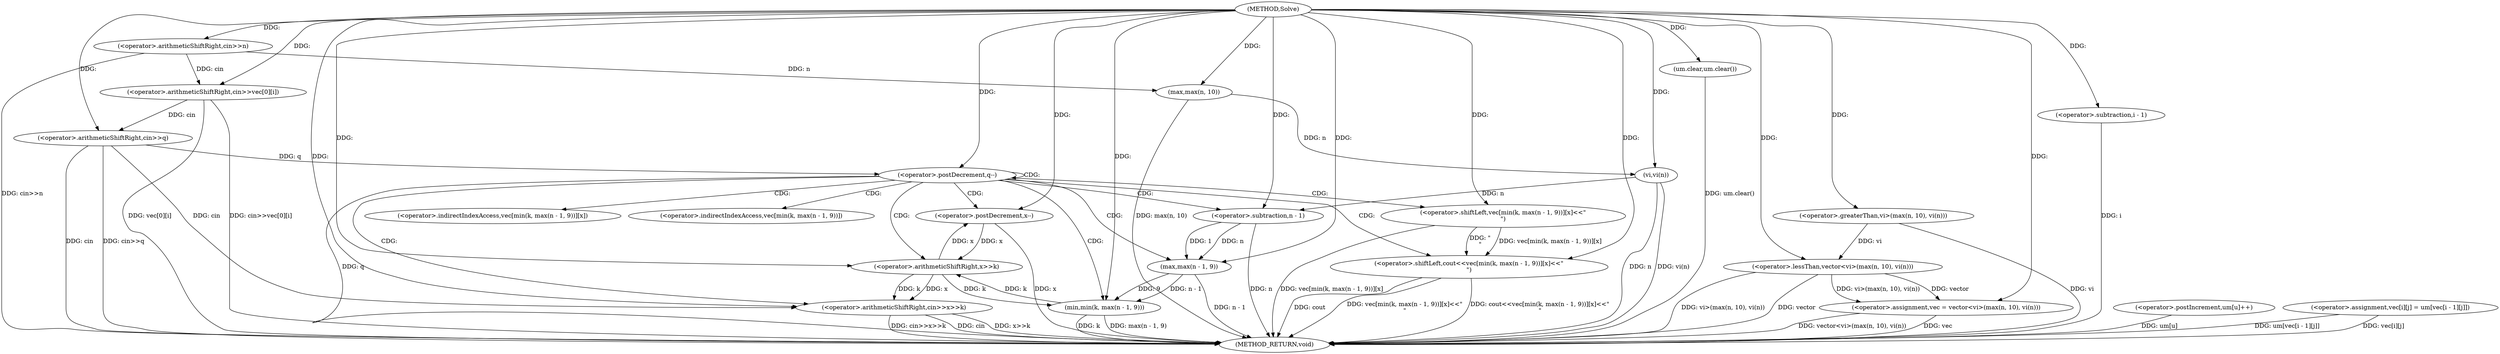 digraph "Solve" {  
"1000109" [label = "(METHOD,Solve)" ]
"1000186" [label = "(METHOD_RETURN,void)" ]
"1000111" [label = "(<operator>.arithmeticShiftRight,cin>>n)" ]
"1000114" [label = "(<operator>.assignment,vec = vector<vi>(max(n, 10), vi(n)))" ]
"1000157" [label = "(<operator>.arithmeticShiftRight,cin>>q)" ]
"1000127" [label = "(<operator>.arithmeticShiftRight,cin>>vec[0][i])" ]
"1000135" [label = "(um.clear,um.clear())" ]
"1000137" [label = "(<operator>.postIncrement,um[u]++)" ]
"1000161" [label = "(<operator>.postDecrement,q--)" ]
"1000116" [label = "(<operator>.lessThan,vector<vi>(max(n, 10), vi(n)))" ]
"1000142" [label = "(<operator>.assignment,vec[i][j] = um[vec[i - 1][j]])" ]
"1000164" [label = "(<operator>.arithmeticShiftRight,cin>>x>>k)" ]
"1000169" [label = "(<operator>.postDecrement,x--)" ]
"1000171" [label = "(<operator>.shiftLeft,cout<<vec[min(k, max(n - 1, 9))][x]<<\"\n\")" ]
"1000118" [label = "(<operator>.greaterThan,vi>(max(n, 10), vi(n)))" ]
"1000121" [label = "(max,max(n, 10))" ]
"1000124" [label = "(vi,vi(n))" ]
"1000166" [label = "(<operator>.arithmeticShiftRight,x>>k)" ]
"1000173" [label = "(<operator>.shiftLeft,vec[min(k, max(n - 1, 9))][x]<<\"\n\")" ]
"1000153" [label = "(<operator>.subtraction,i - 1)" ]
"1000177" [label = "(min,min(k, max(n - 1, 9)))" ]
"1000179" [label = "(max,max(n - 1, 9))" ]
"1000180" [label = "(<operator>.subtraction,n - 1)" ]
"1000174" [label = "(<operator>.indirectIndexAccess,vec[min(k, max(n - 1, 9))][x])" ]
"1000175" [label = "(<operator>.indirectIndexAccess,vec[min(k, max(n - 1, 9))])" ]
  "1000111" -> "1000186"  [ label = "DDG: cin>>n"] 
  "1000114" -> "1000186"  [ label = "DDG: vec"] 
  "1000121" -> "1000186"  [ label = "DDG: max(n, 10)"] 
  "1000124" -> "1000186"  [ label = "DDG: n"] 
  "1000124" -> "1000186"  [ label = "DDG: vi(n)"] 
  "1000116" -> "1000186"  [ label = "DDG: vi>(max(n, 10), vi(n))"] 
  "1000114" -> "1000186"  [ label = "DDG: vector<vi>(max(n, 10), vi(n))"] 
  "1000127" -> "1000186"  [ label = "DDG: vec[0][i]"] 
  "1000127" -> "1000186"  [ label = "DDG: cin>>vec[0][i]"] 
  "1000135" -> "1000186"  [ label = "DDG: um.clear()"] 
  "1000137" -> "1000186"  [ label = "DDG: um[u]"] 
  "1000142" -> "1000186"  [ label = "DDG: vec[i][j]"] 
  "1000153" -> "1000186"  [ label = "DDG: i"] 
  "1000142" -> "1000186"  [ label = "DDG: um[vec[i - 1][j]]"] 
  "1000157" -> "1000186"  [ label = "DDG: cin"] 
  "1000157" -> "1000186"  [ label = "DDG: cin>>q"] 
  "1000161" -> "1000186"  [ label = "DDG: q"] 
  "1000164" -> "1000186"  [ label = "DDG: cin"] 
  "1000164" -> "1000186"  [ label = "DDG: x>>k"] 
  "1000164" -> "1000186"  [ label = "DDG: cin>>x>>k"] 
  "1000169" -> "1000186"  [ label = "DDG: x"] 
  "1000177" -> "1000186"  [ label = "DDG: k"] 
  "1000180" -> "1000186"  [ label = "DDG: n"] 
  "1000179" -> "1000186"  [ label = "DDG: n - 1"] 
  "1000177" -> "1000186"  [ label = "DDG: max(n - 1, 9)"] 
  "1000173" -> "1000186"  [ label = "DDG: vec[min(k, max(n - 1, 9))][x]"] 
  "1000171" -> "1000186"  [ label = "DDG: vec[min(k, max(n - 1, 9))][x]<<\"\n\""] 
  "1000171" -> "1000186"  [ label = "DDG: cout<<vec[min(k, max(n - 1, 9))][x]<<\"\n\""] 
  "1000116" -> "1000186"  [ label = "DDG: vector"] 
  "1000118" -> "1000186"  [ label = "DDG: vi"] 
  "1000171" -> "1000186"  [ label = "DDG: cout"] 
  "1000116" -> "1000114"  [ label = "DDG: vector"] 
  "1000116" -> "1000114"  [ label = "DDG: vi>(max(n, 10), vi(n))"] 
  "1000109" -> "1000111"  [ label = "DDG: "] 
  "1000109" -> "1000114"  [ label = "DDG: "] 
  "1000109" -> "1000135"  [ label = "DDG: "] 
  "1000127" -> "1000157"  [ label = "DDG: cin"] 
  "1000109" -> "1000157"  [ label = "DDG: "] 
  "1000109" -> "1000116"  [ label = "DDG: "] 
  "1000118" -> "1000116"  [ label = "DDG: vi"] 
  "1000111" -> "1000127"  [ label = "DDG: cin"] 
  "1000109" -> "1000127"  [ label = "DDG: "] 
  "1000157" -> "1000161"  [ label = "DDG: q"] 
  "1000109" -> "1000161"  [ label = "DDG: "] 
  "1000109" -> "1000118"  [ label = "DDG: "] 
  "1000157" -> "1000164"  [ label = "DDG: cin"] 
  "1000109" -> "1000164"  [ label = "DDG: "] 
  "1000166" -> "1000164"  [ label = "DDG: k"] 
  "1000166" -> "1000164"  [ label = "DDG: x"] 
  "1000166" -> "1000169"  [ label = "DDG: x"] 
  "1000109" -> "1000169"  [ label = "DDG: "] 
  "1000109" -> "1000171"  [ label = "DDG: "] 
  "1000173" -> "1000171"  [ label = "DDG: vec[min(k, max(n - 1, 9))][x]"] 
  "1000173" -> "1000171"  [ label = "DDG: \"\n\""] 
  "1000169" -> "1000166"  [ label = "DDG: x"] 
  "1000109" -> "1000166"  [ label = "DDG: "] 
  "1000177" -> "1000166"  [ label = "DDG: k"] 
  "1000109" -> "1000173"  [ label = "DDG: "] 
  "1000111" -> "1000121"  [ label = "DDG: n"] 
  "1000109" -> "1000121"  [ label = "DDG: "] 
  "1000121" -> "1000124"  [ label = "DDG: n"] 
  "1000109" -> "1000124"  [ label = "DDG: "] 
  "1000109" -> "1000153"  [ label = "DDG: "] 
  "1000166" -> "1000177"  [ label = "DDG: k"] 
  "1000109" -> "1000177"  [ label = "DDG: "] 
  "1000179" -> "1000177"  [ label = "DDG: 9"] 
  "1000179" -> "1000177"  [ label = "DDG: n - 1"] 
  "1000180" -> "1000179"  [ label = "DDG: 1"] 
  "1000180" -> "1000179"  [ label = "DDG: n"] 
  "1000109" -> "1000179"  [ label = "DDG: "] 
  "1000124" -> "1000180"  [ label = "DDG: n"] 
  "1000109" -> "1000180"  [ label = "DDG: "] 
  "1000161" -> "1000164"  [ label = "CDG: "] 
  "1000161" -> "1000174"  [ label = "CDG: "] 
  "1000161" -> "1000173"  [ label = "CDG: "] 
  "1000161" -> "1000175"  [ label = "CDG: "] 
  "1000161" -> "1000161"  [ label = "CDG: "] 
  "1000161" -> "1000171"  [ label = "CDG: "] 
  "1000161" -> "1000179"  [ label = "CDG: "] 
  "1000161" -> "1000166"  [ label = "CDG: "] 
  "1000161" -> "1000180"  [ label = "CDG: "] 
  "1000161" -> "1000177"  [ label = "CDG: "] 
  "1000161" -> "1000169"  [ label = "CDG: "] 
}

